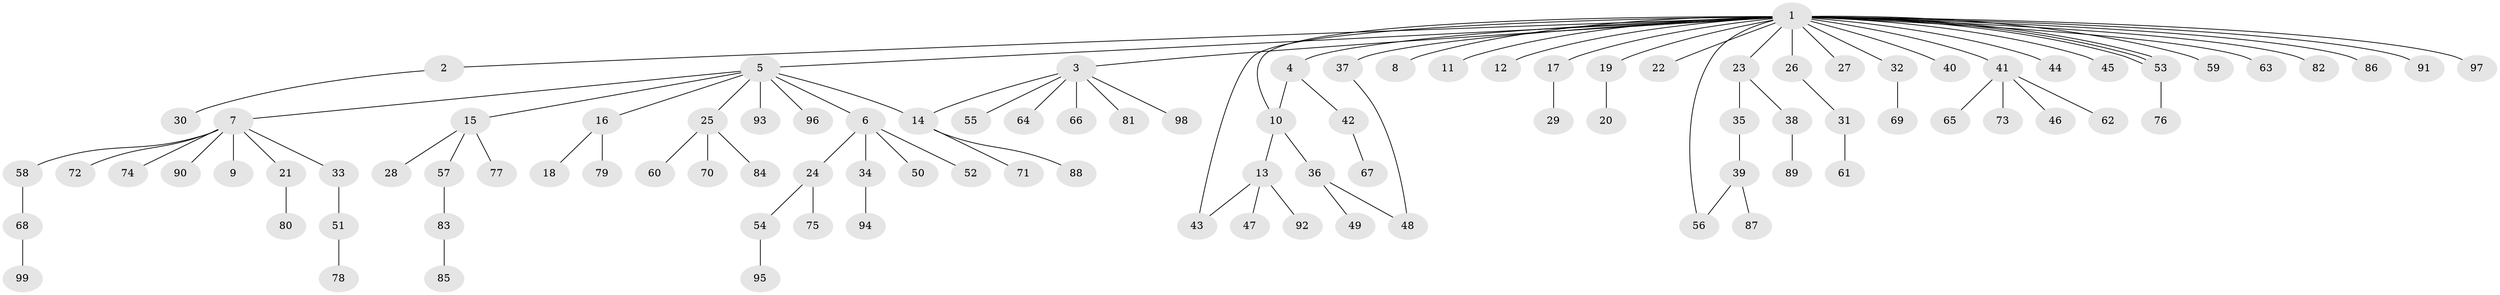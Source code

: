 // coarse degree distribution, {30: 0.013513513513513514, 2: 0.16216216216216217, 6: 0.02702702702702703, 3: 0.08108108108108109, 11: 0.013513513513513514, 7: 0.013513513513513514, 1: 0.6621621621621622, 5: 0.013513513513513514, 4: 0.013513513513513514}
// Generated by graph-tools (version 1.1) at 2025/51/02/27/25 19:51:59]
// undirected, 99 vertices, 105 edges
graph export_dot {
graph [start="1"]
  node [color=gray90,style=filled];
  1;
  2;
  3;
  4;
  5;
  6;
  7;
  8;
  9;
  10;
  11;
  12;
  13;
  14;
  15;
  16;
  17;
  18;
  19;
  20;
  21;
  22;
  23;
  24;
  25;
  26;
  27;
  28;
  29;
  30;
  31;
  32;
  33;
  34;
  35;
  36;
  37;
  38;
  39;
  40;
  41;
  42;
  43;
  44;
  45;
  46;
  47;
  48;
  49;
  50;
  51;
  52;
  53;
  54;
  55;
  56;
  57;
  58;
  59;
  60;
  61;
  62;
  63;
  64;
  65;
  66;
  67;
  68;
  69;
  70;
  71;
  72;
  73;
  74;
  75;
  76;
  77;
  78;
  79;
  80;
  81;
  82;
  83;
  84;
  85;
  86;
  87;
  88;
  89;
  90;
  91;
  92;
  93;
  94;
  95;
  96;
  97;
  98;
  99;
  1 -- 2;
  1 -- 3;
  1 -- 4;
  1 -- 5;
  1 -- 8;
  1 -- 10;
  1 -- 11;
  1 -- 12;
  1 -- 17;
  1 -- 19;
  1 -- 22;
  1 -- 23;
  1 -- 26;
  1 -- 27;
  1 -- 32;
  1 -- 37;
  1 -- 40;
  1 -- 41;
  1 -- 43;
  1 -- 44;
  1 -- 45;
  1 -- 53;
  1 -- 53;
  1 -- 53;
  1 -- 56;
  1 -- 59;
  1 -- 63;
  1 -- 82;
  1 -- 86;
  1 -- 91;
  1 -- 97;
  2 -- 30;
  3 -- 14;
  3 -- 55;
  3 -- 64;
  3 -- 66;
  3 -- 81;
  3 -- 98;
  4 -- 10;
  4 -- 42;
  5 -- 6;
  5 -- 7;
  5 -- 14;
  5 -- 15;
  5 -- 16;
  5 -- 25;
  5 -- 93;
  5 -- 96;
  6 -- 24;
  6 -- 34;
  6 -- 50;
  6 -- 52;
  7 -- 9;
  7 -- 21;
  7 -- 33;
  7 -- 58;
  7 -- 72;
  7 -- 74;
  7 -- 90;
  10 -- 13;
  10 -- 36;
  13 -- 43;
  13 -- 47;
  13 -- 92;
  14 -- 71;
  14 -- 88;
  15 -- 28;
  15 -- 57;
  15 -- 77;
  16 -- 18;
  16 -- 79;
  17 -- 29;
  19 -- 20;
  21 -- 80;
  23 -- 35;
  23 -- 38;
  24 -- 54;
  24 -- 75;
  25 -- 60;
  25 -- 70;
  25 -- 84;
  26 -- 31;
  31 -- 61;
  32 -- 69;
  33 -- 51;
  34 -- 94;
  35 -- 39;
  36 -- 48;
  36 -- 49;
  37 -- 48;
  38 -- 89;
  39 -- 56;
  39 -- 87;
  41 -- 46;
  41 -- 62;
  41 -- 65;
  41 -- 73;
  42 -- 67;
  51 -- 78;
  53 -- 76;
  54 -- 95;
  57 -- 83;
  58 -- 68;
  68 -- 99;
  83 -- 85;
}
